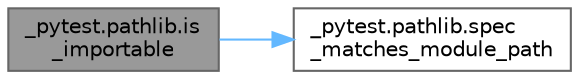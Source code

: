 digraph "_pytest.pathlib.is_importable"
{
 // LATEX_PDF_SIZE
  bgcolor="transparent";
  edge [fontname=Helvetica,fontsize=10,labelfontname=Helvetica,labelfontsize=10];
  node [fontname=Helvetica,fontsize=10,shape=box,height=0.2,width=0.4];
  rankdir="LR";
  Node1 [id="Node000001",label="_pytest.pathlib.is\l_importable",height=0.2,width=0.4,color="gray40", fillcolor="grey60", style="filled", fontcolor="black",tooltip=" "];
  Node1 -> Node2 [id="edge1_Node000001_Node000002",color="steelblue1",style="solid",tooltip=" "];
  Node2 [id="Node000002",label="_pytest.pathlib.spec\l_matches_module_path",height=0.2,width=0.4,color="grey40", fillcolor="white", style="filled",URL="$namespace__pytest_1_1pathlib.html#a500b7dde594bf79fd876fcb912114d9f",tooltip=" "];
}
